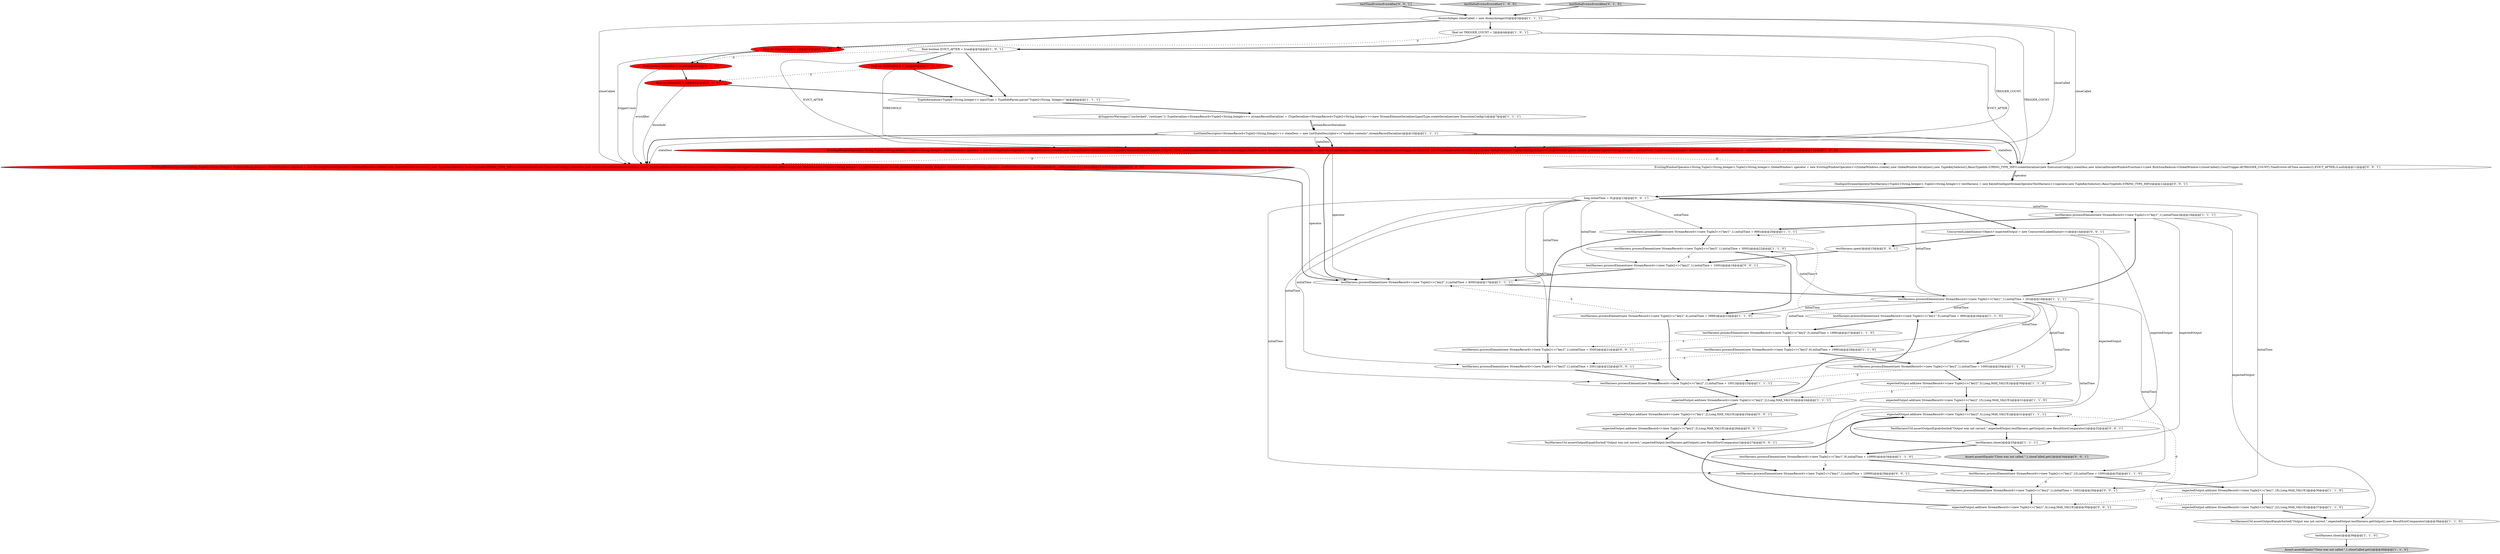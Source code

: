 digraph {
29 [style = filled, label = "expectedOutput.add(new StreamRecord<>(new Tuple2<>(\"key2\",15),Long.MAX_VALUE))@@@31@@@['1', '1', '0']", fillcolor = white, shape = ellipse image = "AAA0AAABBB1BBB"];
31 [style = filled, label = "final int THRESHOLD = 2@@@6@@@['1', '0', '0']", fillcolor = red, shape = ellipse image = "AAA1AAABBB1BBB"];
12 [style = filled, label = "expectedOutput.add(new StreamRecord<>(new Tuple2<>(\"key1\",16),Long.MAX_VALUE))@@@36@@@['1', '1', '0']", fillcolor = white, shape = ellipse image = "AAA0AAABBB1BBB"];
2 [style = filled, label = "expectedOutput.add(new StreamRecord<>(new Tuple2<>(\"key2\",22),Long.MAX_VALUE))@@@37@@@['1', '1', '0']", fillcolor = white, shape = ellipse image = "AAA0AAABBB1BBB"];
37 [style = filled, label = "testTimeEvictorEvictAfter['0', '0', '1']", fillcolor = lightgray, shape = diamond image = "AAA0AAABBB3BBB"];
47 [style = filled, label = "TestHarnessUtil.assertOutputEqualsSorted(\"Output was not correct.\",expectedOutput,testHarness.getOutput(),new ResultSortComparator())@@@32@@@['0', '0', '1']", fillcolor = white, shape = ellipse image = "AAA0AAABBB3BBB"];
26 [style = filled, label = "final boolean EVICT_AFTER = true@@@5@@@['1', '0', '1']", fillcolor = white, shape = ellipse image = "AAA0AAABBB1BBB"];
41 [style = filled, label = "TestHarnessUtil.assertOutputEqualsSorted(\"Output was not correct.\",expectedOutput,testHarness.getOutput(),new ResultSortComparator())@@@27@@@['0', '0', '1']", fillcolor = white, shape = ellipse image = "AAA0AAABBB3BBB"];
46 [style = filled, label = "expectedOutput.add(new StreamRecord<>(new Tuple2<>(\"key1\",4),Long.MAX_VALUE))@@@30@@@['0', '0', '1']", fillcolor = white, shape = ellipse image = "AAA0AAABBB3BBB"];
42 [style = filled, label = "OneInputStreamOperatorTestHarness<Tuple2<String,Integer>,Tuple2<String,Integer>> testHarness = new KeyedOneInputStreamOperatorTestHarness<>(operator,new TupleKeySelector(),BasicTypeInfo.STRING_TYPE_INFO)@@@12@@@['0', '0', '1']", fillcolor = white, shape = ellipse image = "AAA0AAABBB3BBB"];
23 [style = filled, label = "testDeltaEvictorEvictAfter['1', '0', '0']", fillcolor = lightgray, shape = diamond image = "AAA0AAABBB1BBB"];
19 [style = filled, label = "testHarness.processElement(new StreamRecord<>(new Tuple2<>(\"key1\",5),initialTime + 999))@@@26@@@['1', '1', '0']", fillcolor = white, shape = ellipse image = "AAA0AAABBB1BBB"];
39 [style = filled, label = "testHarness.open()@@@15@@@['0', '0', '1']", fillcolor = white, shape = ellipse image = "AAA0AAABBB3BBB"];
9 [style = filled, label = "expectedOutput.add(new StreamRecord<>(new Tuple2<>(\"key2\",5),Long.MAX_VALUE))@@@30@@@['1', '1', '0']", fillcolor = white, shape = ellipse image = "AAA0AAABBB1BBB"];
1 [style = filled, label = "testHarness.processElement(new StreamRecord<>(new Tuple2<>(\"key2\",10),initialTime + 1000))@@@35@@@['1', '1', '0']", fillcolor = white, shape = ellipse image = "AAA0AAABBB1BBB"];
10 [style = filled, label = "testHarness.processElement(new StreamRecord<>(new Tuple2<>(\"key1\",1),initialTime))@@@19@@@['1', '1', '1']", fillcolor = white, shape = ellipse image = "AAA0AAABBB1BBB"];
36 [style = filled, label = "final boolean evictAfter = true@@@5@@@['0', '1', '0']", fillcolor = red, shape = ellipse image = "AAA1AAABBB2BBB"];
45 [style = filled, label = "testHarness.processElement(new StreamRecord<>(new Tuple2<>(\"key2\",1),initialTime + 2001))@@@22@@@['0', '0', '1']", fillcolor = white, shape = ellipse image = "AAA0AAABBB3BBB"];
11 [style = filled, label = "testHarness.processElement(new StreamRecord<>(new Tuple2<>(\"key2\",1),initialTime + 1000))@@@29@@@['1', '1', '0']", fillcolor = white, shape = ellipse image = "AAA0AAABBB1BBB"];
34 [style = filled, label = "EvictingWindowOperator<String,Tuple2<String,Integer>,Tuple2<String,Integer>,GlobalWindow> operator = new EvictingWindowOperator<>(GlobalWindows.create(),new GlobalWindow.Serializer(),new TupleKeySelector(),BasicTypeInfo.STRING_TYPE_INFO.createSerializer(new ExecutionConfig()),stateDesc,new InternalIterableWindowFunction<>(new RichSumReducer<GlobalWindow>(closeCalled)),CountTrigger.of(triggerCount),DeltaEvictor.of(threshold,new DeltaFunction<Tuple2<String,Integer>>(){@Override public double getDelta(Tuple2<String,Integer> oldDataPoint,Tuple2<String,Integer> newDataPoint){return newDataPoint.f1 - oldDataPoint.f1}},evictAfter),0,null)@@@12@@@['0', '1', '0']", fillcolor = red, shape = ellipse image = "AAA1AAABBB2BBB"];
30 [style = filled, label = "final int TRIGGER_COUNT = 2@@@4@@@['1', '0', '1']", fillcolor = white, shape = ellipse image = "AAA0AAABBB1BBB"];
51 [style = filled, label = "long initialTime = 0L@@@13@@@['0', '0', '1']", fillcolor = white, shape = ellipse image = "AAA0AAABBB3BBB"];
44 [style = filled, label = "EvictingWindowOperator<String,Tuple2<String,Integer>,Tuple2<String,Integer>,GlobalWindow> operator = new EvictingWindowOperator<>(GlobalWindows.create(),new GlobalWindow.Serializer(),new TupleKeySelector(),BasicTypeInfo.STRING_TYPE_INFO.createSerializer(new ExecutionConfig()),stateDesc,new InternalIterableWindowFunction<>(new RichSumReducer<GlobalWindow>(closeCalled)),CountTrigger.of(TRIGGER_COUNT),TimeEvictor.of(Time.seconds(2),EVICT_AFTER),0,null)@@@11@@@['0', '0', '1']", fillcolor = white, shape = ellipse image = "AAA0AAABBB3BBB"];
32 [style = filled, label = "final int triggerCount = 2@@@4@@@['0', '1', '0']", fillcolor = red, shape = ellipse image = "AAA1AAABBB2BBB"];
28 [style = filled, label = "testHarness.processElement(new StreamRecord<>(new Tuple2<>(\"key2\",6),initialTime + 1999))@@@28@@@['1', '1', '0']", fillcolor = white, shape = ellipse image = "AAA0AAABBB1BBB"];
53 [style = filled, label = "testHarness.processElement(new StreamRecord<>(new Tuple2<>(\"key2\",1),initialTime + 1000))@@@16@@@['0', '0', '1']", fillcolor = white, shape = ellipse image = "AAA0AAABBB3BBB"];
18 [style = filled, label = "expectedOutput.add(new StreamRecord<>(new Tuple2<>(\"key2\",2),Long.MAX_VALUE))@@@24@@@['1', '1', '1']", fillcolor = white, shape = ellipse image = "AAA0AAABBB1BBB"];
24 [style = filled, label = "testHarness.processElement(new StreamRecord<>(new Tuple2<>(\"key2\",1),initialTime + 4000))@@@17@@@['1', '1', '1']", fillcolor = white, shape = ellipse image = "AAA0AAABBB1BBB"];
27 [style = filled, label = "testHarness.processElement(new StreamRecord<>(new Tuple2<>(\"key2\",4),initialTime + 3999))@@@23@@@['1', '1', '0']", fillcolor = white, shape = ellipse image = "AAA0AAABBB1BBB"];
25 [style = filled, label = "TestHarnessUtil.assertOutputEqualsSorted(\"Output was not correct.\",expectedOutput,testHarness.getOutput(),new ResultSortComparator())@@@38@@@['1', '1', '0']", fillcolor = white, shape = ellipse image = "AAA0AAABBB1BBB"];
33 [style = filled, label = "final int threshold = 2@@@6@@@['0', '1', '0']", fillcolor = red, shape = ellipse image = "AAA1AAABBB2BBB"];
15 [style = filled, label = "TypeInformation<Tuple2<String,Integer>> inputType = TypeInfoParser.parse(\"Tuple2<String, Integer>\")@@@6@@@['1', '1', '1']", fillcolor = white, shape = ellipse image = "AAA0AAABBB1BBB"];
7 [style = filled, label = "Assert.assertEquals(\"Close was not called.\",1,closeCalled.get())@@@40@@@['1', '1', '0']", fillcolor = lightgray, shape = ellipse image = "AAA0AAABBB1BBB"];
8 [style = filled, label = "ListStateDescriptor<StreamRecord<Tuple2<String,Integer>>> stateDesc = new ListStateDescriptor<>(\"window-contents\",streamRecordSerializer)@@@10@@@['1', '1', '1']", fillcolor = white, shape = ellipse image = "AAA0AAABBB1BBB"];
21 [style = filled, label = "AtomicInteger closeCalled = new AtomicInteger(0)@@@3@@@['1', '1', '1']", fillcolor = white, shape = ellipse image = "AAA0AAABBB1BBB"];
0 [style = filled, label = "EvictingWindowOperator<String,Tuple2<String,Integer>,Tuple2<String,Integer>,GlobalWindow> operator = new EvictingWindowOperator<>(GlobalWindows.create(),new GlobalWindow.Serializer(),new TupleKeySelector(),BasicTypeInfo.STRING_TYPE_INFO.createSerializer(new ExecutionConfig()),stateDesc,new InternalIterableWindowFunction<>(new RichSumReducer<GlobalWindow>(closeCalled)),CountTrigger.of(TRIGGER_COUNT),DeltaEvictor.of(THRESHOLD,new DeltaFunction<Tuple2<String,Integer>>(){@Override public double getDelta(Tuple2<String,Integer> oldDataPoint,Tuple2<String,Integer> newDataPoint){return newDataPoint.f1 - oldDataPoint.f1}},EVICT_AFTER),0,null)@@@12@@@['1', '0', '0']", fillcolor = red, shape = ellipse image = "AAA1AAABBB1BBB"];
16 [style = filled, label = "testHarness.processElement(new StreamRecord<>(new Tuple2<>(\"key2\",1),initialTime + 3000))@@@22@@@['1', '1', '0']", fillcolor = white, shape = ellipse image = "AAA0AAABBB1BBB"];
20 [style = filled, label = "expectedOutput.add(new StreamRecord<>(new Tuple2<>(\"key2\",5),Long.MAX_VALUE))@@@31@@@['1', '1', '1']", fillcolor = white, shape = ellipse image = "AAA0AAABBB1BBB"];
52 [style = filled, label = "testHarness.processElement(new StreamRecord<>(new Tuple2<>(\"key1\",1),initialTime + 10999))@@@28@@@['0', '0', '1']", fillcolor = white, shape = ellipse image = "AAA0AAABBB3BBB"];
6 [style = filled, label = "testHarness.processElement(new StreamRecord<>(new Tuple2<>(\"key1\",9),initialTime + 10999))@@@34@@@['1', '1', '0']", fillcolor = white, shape = ellipse image = "AAA0AAABBB1BBB"];
3 [style = filled, label = "testHarness.processElement(new StreamRecord<>(new Tuple2<>(\"key1\",1),initialTime + 999))@@@20@@@['1', '1', '1']", fillcolor = white, shape = ellipse image = "AAA0AAABBB1BBB"];
35 [style = filled, label = "testDeltaEvictorEvictAfter['0', '1', '0']", fillcolor = lightgray, shape = diamond image = "AAA0AAABBB2BBB"];
40 [style = filled, label = "ConcurrentLinkedQueue<Object> expectedOutput = new ConcurrentLinkedQueue<>()@@@14@@@['0', '0', '1']", fillcolor = white, shape = ellipse image = "AAA0AAABBB3BBB"];
22 [style = filled, label = "testHarness.processElement(new StreamRecord<>(new Tuple2<>(\"key2\",1),initialTime + 1001))@@@23@@@['1', '1', '1']", fillcolor = white, shape = ellipse image = "AAA0AAABBB1BBB"];
14 [style = filled, label = "testHarness.close()@@@39@@@['1', '1', '0']", fillcolor = white, shape = ellipse image = "AAA0AAABBB1BBB"];
4 [style = filled, label = "@SuppressWarnings({\"unchecked\",\"rawtypes\"}) TypeSerializer<StreamRecord<Tuple2<String,Integer>>> streamRecordSerializer = (TypeSerializer<StreamRecord<Tuple2<String,Integer>>>)new StreamElementSerializer(inputType.createSerializer(new ExecutionConfig()))@@@7@@@['1', '1', '1']", fillcolor = white, shape = ellipse image = "AAA0AAABBB1BBB"];
17 [style = filled, label = "testHarness.close()@@@33@@@['1', '1', '1']", fillcolor = white, shape = ellipse image = "AAA0AAABBB1BBB"];
43 [style = filled, label = "expectedOutput.add(new StreamRecord<>(new Tuple2<>(\"key1\",2),Long.MAX_VALUE))@@@25@@@['0', '0', '1']", fillcolor = white, shape = ellipse image = "AAA0AAABBB3BBB"];
5 [style = filled, label = "testHarness.processElement(new StreamRecord<>(new Tuple2<>(\"key2\",5),initialTime + 1998))@@@27@@@['1', '1', '0']", fillcolor = white, shape = ellipse image = "AAA0AAABBB1BBB"];
48 [style = filled, label = "testHarness.processElement(new StreamRecord<>(new Tuple2<>(\"key2\",1),initialTime + 1002))@@@29@@@['0', '0', '1']", fillcolor = white, shape = ellipse image = "AAA0AAABBB3BBB"];
38 [style = filled, label = "testHarness.processElement(new StreamRecord<>(new Tuple2<>(\"key2\",1),initialTime + 3500))@@@21@@@['0', '0', '1']", fillcolor = white, shape = ellipse image = "AAA0AAABBB3BBB"];
49 [style = filled, label = "expectedOutput.add(new StreamRecord<>(new Tuple2<>(\"key2\",3),Long.MAX_VALUE))@@@26@@@['0', '0', '1']", fillcolor = white, shape = ellipse image = "AAA0AAABBB3BBB"];
13 [style = filled, label = "testHarness.processElement(new StreamRecord<>(new Tuple2<>(\"key1\",1),initialTime + 20))@@@18@@@['1', '1', '1']", fillcolor = white, shape = ellipse image = "AAA0AAABBB1BBB"];
50 [style = filled, label = "Assert.assertEquals(\"Close was not called.\",1,closeCalled.get())@@@34@@@['0', '0', '1']", fillcolor = lightgray, shape = ellipse image = "AAA0AAABBB3BBB"];
51->13 [style = solid, label="initialTime"];
21->0 [style = solid, label="closeCalled"];
28->45 [style = dashed, label="0"];
0->44 [style = dashed, label="0"];
8->0 [style = solid, label="stateDesc"];
25->14 [style = bold, label=""];
21->30 [style = bold, label=""];
3->16 [style = bold, label=""];
3->38 [style = bold, label=""];
5->28 [style = bold, label=""];
11->9 [style = bold, label=""];
36->33 [style = bold, label=""];
8->44 [style = bold, label=""];
51->52 [style = solid, label="initialTime"];
30->32 [style = dashed, label="0"];
14->7 [style = bold, label=""];
8->0 [style = bold, label=""];
19->5 [style = bold, label=""];
30->44 [style = solid, label="TRIGGER_COUNT"];
12->2 [style = bold, label=""];
34->24 [style = bold, label=""];
10->25 [style = solid, label="expectedOutput"];
45->22 [style = bold, label=""];
0->24 [style = bold, label=""];
27->24 [style = dashed, label="0"];
26->15 [style = bold, label=""];
1->12 [style = bold, label=""];
13->11 [style = solid, label="initialTime"];
0->34 [style = dashed, label="0"];
4->8 [style = bold, label=""];
12->46 [style = dashed, label="0"];
13->5 [style = solid, label="initialTime"];
9->29 [style = bold, label=""];
2->25 [style = bold, label=""];
8->34 [style = bold, label=""];
13->19 [style = solid, label="initialTime"];
1->48 [style = dashed, label="0"];
33->15 [style = bold, label=""];
13->16 [style = solid, label="initialTime"];
30->26 [style = bold, label=""];
8->34 [style = solid, label="stateDesc"];
18->19 [style = bold, label=""];
37->21 [style = bold, label=""];
8->44 [style = solid, label="stateDesc"];
51->48 [style = solid, label="initialTime"];
11->22 [style = dashed, label="0"];
38->45 [style = bold, label=""];
51->22 [style = solid, label="initialTime"];
27->22 [style = bold, label=""];
35->21 [style = bold, label=""];
30->0 [style = solid, label="TRIGGER_COUNT"];
13->27 [style = solid, label="initialTime"];
29->20 [style = bold, label=""];
22->18 [style = bold, label=""];
13->6 [style = solid, label="initialTime"];
52->48 [style = bold, label=""];
53->24 [style = bold, label=""];
49->41 [style = bold, label=""];
32->36 [style = bold, label=""];
46->20 [style = bold, label=""];
5->38 [style = dashed, label="0"];
21->34 [style = solid, label="closeCalled"];
10->17 [style = solid, label="expectedOutput"];
40->41 [style = solid, label="expectedOutput"];
26->44 [style = solid, label="EVICT_AFTER"];
24->13 [style = bold, label=""];
13->10 [style = bold, label=""];
26->0 [style = solid, label="EVICT_AFTER"];
31->0 [style = solid, label="THRESHOLD"];
44->42 [style = bold, label=""];
31->33 [style = dashed, label="0"];
13->28 [style = solid, label="initialTime"];
16->27 [style = bold, label=""];
17->6 [style = bold, label=""];
51->3 [style = solid, label="initialTime"];
19->3 [style = dashed, label="0"];
9->18 [style = dashed, label="0"];
13->18 [style = solid, label="initialTime"];
39->53 [style = bold, label=""];
16->53 [style = dashed, label="0"];
13->1 [style = solid, label="initialTime"];
42->51 [style = bold, label=""];
6->52 [style = dashed, label="0"];
48->46 [style = bold, label=""];
6->1 [style = bold, label=""];
51->40 [style = bold, label=""];
26->31 [style = bold, label=""];
17->50 [style = bold, label=""];
40->39 [style = bold, label=""];
13->22 [style = solid, label="initialTime"];
32->34 [style = solid, label="triggerCount"];
34->24 [style = solid, label="operator"];
33->34 [style = solid, label="threshold"];
36->34 [style = solid, label="evictAfter"];
20->17 [style = bold, label=""];
2->20 [style = dashed, label="0"];
44->42 [style = solid, label="operator"];
51->38 [style = solid, label="initialTime"];
28->11 [style = bold, label=""];
10->3 [style = bold, label=""];
31->15 [style = bold, label=""];
20->47 [style = bold, label=""];
51->10 [style = solid, label="initialTime"];
51->45 [style = solid, label="initialTime"];
41->52 [style = bold, label=""];
21->44 [style = solid, label="closeCalled"];
4->8 [style = solid, label="streamRecordSerializer"];
40->47 [style = solid, label="expectedOutput"];
18->43 [style = bold, label=""];
23->21 [style = bold, label=""];
51->24 [style = solid, label="initialTime"];
51->53 [style = solid, label="initialTime"];
21->32 [style = bold, label=""];
15->4 [style = bold, label=""];
43->49 [style = bold, label=""];
0->24 [style = solid, label="operator"];
26->36 [style = dashed, label="0"];
47->17 [style = bold, label=""];
}
